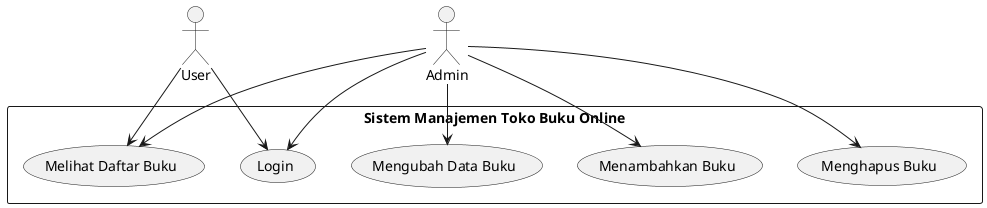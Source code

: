 @startuml
actor "User" as User
actor "Admin" as Admin

rectangle "Sistem Manajemen Toko Buku Online" {
    User --> (Login)
    User --> (Melihat Daftar Buku)

    Admin --> (Login)
    Admin --> (Melihat Daftar Buku)
    Admin --> (Menambahkan Buku)
    Admin --> (Mengubah Data Buku)
    Admin --> (Menghapus Buku)
}

@enduml